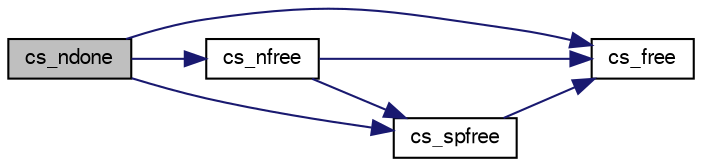 digraph G
{
  edge [fontname="FreeSans",fontsize=10,labelfontname="FreeSans",labelfontsize=10];
  node [fontname="FreeSans",fontsize=10,shape=record];
  rankdir=LR;
  Node1 [label="cs_ndone",height=0.2,width=0.4,color="black", fillcolor="grey75", style="filled" fontcolor="black"];
  Node1 -> Node2 [color="midnightblue",fontsize=10,style="solid",fontname="FreeSans"];
  Node2 [label="cs_free",height=0.2,width=0.4,color="black", fillcolor="white", style="filled",URL="$cs_8c.html#78c1d1194aacc65212bb0d2b03643ac7"];
  Node1 -> Node3 [color="midnightblue",fontsize=10,style="solid",fontname="FreeSans"];
  Node3 [label="cs_nfree",height=0.2,width=0.4,color="black", fillcolor="white", style="filled",URL="$cs_8c.html#f2e6d75dfc24a842fdbce3aa510dc4bc"];
  Node3 -> Node2 [color="midnightblue",fontsize=10,style="solid",fontname="FreeSans"];
  Node3 -> Node4 [color="midnightblue",fontsize=10,style="solid",fontname="FreeSans"];
  Node4 [label="cs_spfree",height=0.2,width=0.4,color="black", fillcolor="white", style="filled",URL="$cs_8c.html#6d705e404a7831ccf01bc0ea064215b9"];
  Node4 -> Node2 [color="midnightblue",fontsize=10,style="solid",fontname="FreeSans"];
  Node1 -> Node4 [color="midnightblue",fontsize=10,style="solid",fontname="FreeSans"];
}
